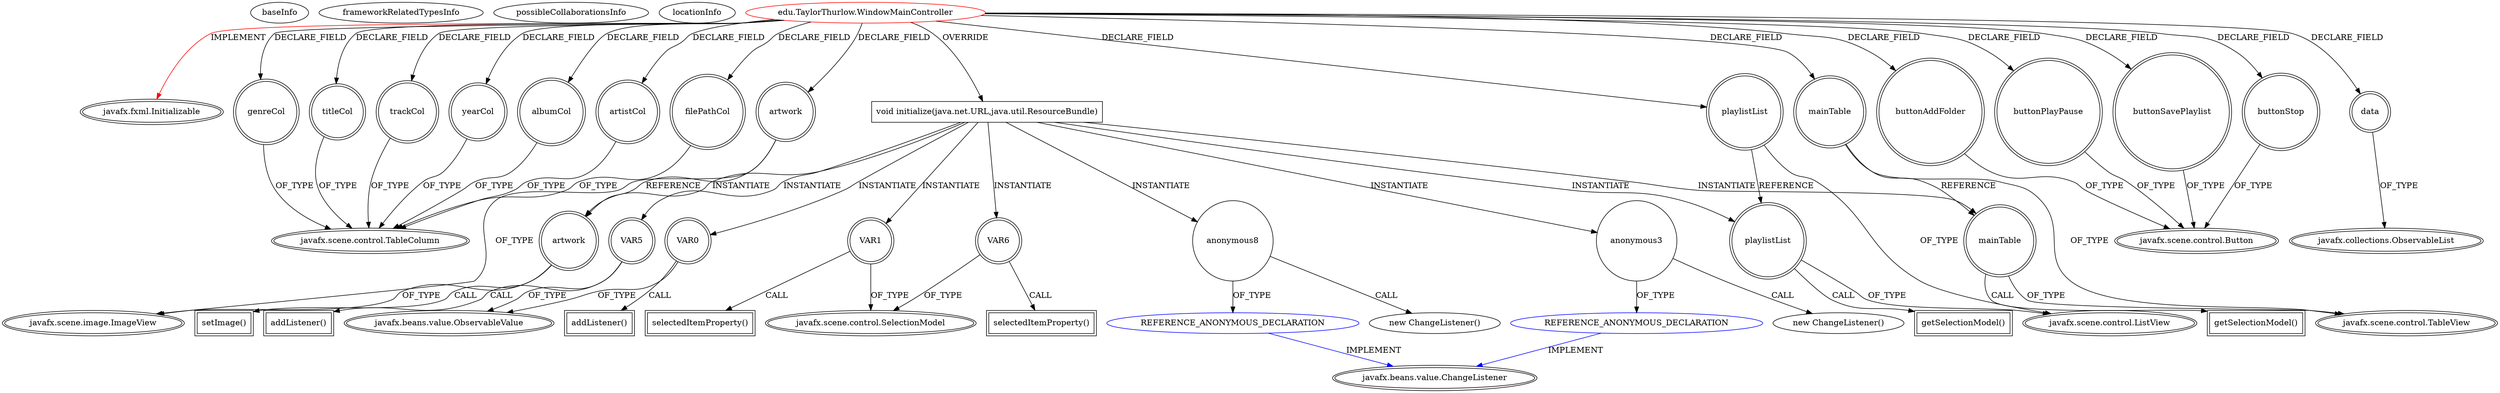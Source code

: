 digraph {
baseInfo[graphId=4508,category="extension_graph",isAnonymous=false,possibleRelation=true]
frameworkRelatedTypesInfo[0="javafx.fxml.Initializable"]
possibleCollaborationsInfo[0="4508~OVERRIDING_METHOD_DECLARATION-INSTANTIATION-~javafx.fxml.Initializable ~javafx.beans.value.ChangeListener ~false~true"]
locationInfo[projectName="taylorthurlow-panda",filePath="/taylorthurlow-panda/panda-master/src/edu/TaylorThurlow/WindowMainController.java",contextSignature="WindowMainController",graphId="4508"]
0[label="edu.TaylorThurlow.WindowMainController",vertexType="ROOT_CLIENT_CLASS_DECLARATION",isFrameworkType=false,color=red]
1[label="javafx.fxml.Initializable",vertexType="FRAMEWORK_INTERFACE_TYPE",isFrameworkType=true,peripheries=2]
2[label="albumCol",vertexType="FIELD_DECLARATION",isFrameworkType=true,peripheries=2,shape=circle]
3[label="javafx.scene.control.TableColumn",vertexType="FRAMEWORK_CLASS_TYPE",isFrameworkType=true,peripheries=2]
4[label="artistCol",vertexType="FIELD_DECLARATION",isFrameworkType=true,peripheries=2,shape=circle]
6[label="artwork",vertexType="FIELD_DECLARATION",isFrameworkType=true,peripheries=2,shape=circle]
7[label="javafx.scene.image.ImageView",vertexType="FRAMEWORK_CLASS_TYPE",isFrameworkType=true,peripheries=2]
8[label="buttonAddFolder",vertexType="FIELD_DECLARATION",isFrameworkType=true,peripheries=2,shape=circle]
9[label="javafx.scene.control.Button",vertexType="FRAMEWORK_CLASS_TYPE",isFrameworkType=true,peripheries=2]
10[label="buttonPlayPause",vertexType="FIELD_DECLARATION",isFrameworkType=true,peripheries=2,shape=circle]
12[label="buttonSavePlaylist",vertexType="FIELD_DECLARATION",isFrameworkType=true,peripheries=2,shape=circle]
14[label="buttonStop",vertexType="FIELD_DECLARATION",isFrameworkType=true,peripheries=2,shape=circle]
16[label="data",vertexType="FIELD_DECLARATION",isFrameworkType=true,peripheries=2,shape=circle]
17[label="javafx.collections.ObservableList",vertexType="FRAMEWORK_INTERFACE_TYPE",isFrameworkType=true,peripheries=2]
18[label="filePathCol",vertexType="FIELD_DECLARATION",isFrameworkType=true,peripheries=2,shape=circle]
20[label="genreCol",vertexType="FIELD_DECLARATION",isFrameworkType=true,peripheries=2,shape=circle]
22[label="mainTable",vertexType="FIELD_DECLARATION",isFrameworkType=true,peripheries=2,shape=circle]
23[label="javafx.scene.control.TableView",vertexType="FRAMEWORK_CLASS_TYPE",isFrameworkType=true,peripheries=2]
24[label="playlistList",vertexType="FIELD_DECLARATION",isFrameworkType=true,peripheries=2,shape=circle]
25[label="javafx.scene.control.ListView",vertexType="FRAMEWORK_CLASS_TYPE",isFrameworkType=true,peripheries=2]
26[label="titleCol",vertexType="FIELD_DECLARATION",isFrameworkType=true,peripheries=2,shape=circle]
28[label="trackCol",vertexType="FIELD_DECLARATION",isFrameworkType=true,peripheries=2,shape=circle]
30[label="yearCol",vertexType="FIELD_DECLARATION",isFrameworkType=true,peripheries=2,shape=circle]
32[label="void initialize(java.net.URL,java.util.ResourceBundle)",vertexType="OVERRIDING_METHOD_DECLARATION",isFrameworkType=false,shape=box]
33[label="VAR0",vertexType="VARIABLE_EXPRESION",isFrameworkType=true,peripheries=2,shape=circle]
35[label="javafx.beans.value.ObservableValue",vertexType="FRAMEWORK_INTERFACE_TYPE",isFrameworkType=true,peripheries=2]
34[label="addListener()",vertexType="INSIDE_CALL",isFrameworkType=true,peripheries=2,shape=box]
36[label="VAR1",vertexType="VARIABLE_EXPRESION",isFrameworkType=true,peripheries=2,shape=circle]
38[label="javafx.scene.control.SelectionModel",vertexType="FRAMEWORK_CLASS_TYPE",isFrameworkType=true,peripheries=2]
37[label="selectedItemProperty()",vertexType="INSIDE_CALL",isFrameworkType=true,peripheries=2,shape=box]
39[label="mainTable",vertexType="VARIABLE_EXPRESION",isFrameworkType=true,peripheries=2,shape=circle]
40[label="getSelectionModel()",vertexType="INSIDE_CALL",isFrameworkType=true,peripheries=2,shape=box]
43[label="anonymous3",vertexType="VARIABLE_EXPRESION",isFrameworkType=false,shape=circle]
44[label="REFERENCE_ANONYMOUS_DECLARATION",vertexType="REFERENCE_ANONYMOUS_DECLARATION",isFrameworkType=false,color=blue]
45[label="javafx.beans.value.ChangeListener",vertexType="FRAMEWORK_INTERFACE_TYPE",isFrameworkType=true,peripheries=2]
42[label="new ChangeListener()",vertexType="CONSTRUCTOR_CALL",isFrameworkType=false]
46[label="artwork",vertexType="VARIABLE_EXPRESION",isFrameworkType=true,peripheries=2,shape=circle]
47[label="setImage()",vertexType="INSIDE_CALL",isFrameworkType=true,peripheries=2,shape=box]
49[label="VAR5",vertexType="VARIABLE_EXPRESION",isFrameworkType=true,peripheries=2,shape=circle]
50[label="addListener()",vertexType="INSIDE_CALL",isFrameworkType=true,peripheries=2,shape=box]
52[label="VAR6",vertexType="VARIABLE_EXPRESION",isFrameworkType=true,peripheries=2,shape=circle]
53[label="selectedItemProperty()",vertexType="INSIDE_CALL",isFrameworkType=true,peripheries=2,shape=box]
55[label="playlistList",vertexType="VARIABLE_EXPRESION",isFrameworkType=true,peripheries=2,shape=circle]
56[label="getSelectionModel()",vertexType="INSIDE_CALL",isFrameworkType=true,peripheries=2,shape=box]
59[label="anonymous8",vertexType="VARIABLE_EXPRESION",isFrameworkType=false,shape=circle]
60[label="REFERENCE_ANONYMOUS_DECLARATION",vertexType="REFERENCE_ANONYMOUS_DECLARATION",isFrameworkType=false,color=blue]
58[label="new ChangeListener()",vertexType="CONSTRUCTOR_CALL",isFrameworkType=false]
0->1[label="IMPLEMENT",color=red]
0->2[label="DECLARE_FIELD"]
2->3[label="OF_TYPE"]
0->4[label="DECLARE_FIELD"]
4->3[label="OF_TYPE"]
0->6[label="DECLARE_FIELD"]
6->7[label="OF_TYPE"]
0->8[label="DECLARE_FIELD"]
8->9[label="OF_TYPE"]
0->10[label="DECLARE_FIELD"]
10->9[label="OF_TYPE"]
0->12[label="DECLARE_FIELD"]
12->9[label="OF_TYPE"]
0->14[label="DECLARE_FIELD"]
14->9[label="OF_TYPE"]
0->16[label="DECLARE_FIELD"]
16->17[label="OF_TYPE"]
0->18[label="DECLARE_FIELD"]
18->3[label="OF_TYPE"]
0->20[label="DECLARE_FIELD"]
20->3[label="OF_TYPE"]
0->22[label="DECLARE_FIELD"]
22->23[label="OF_TYPE"]
0->24[label="DECLARE_FIELD"]
24->25[label="OF_TYPE"]
0->26[label="DECLARE_FIELD"]
26->3[label="OF_TYPE"]
0->28[label="DECLARE_FIELD"]
28->3[label="OF_TYPE"]
0->30[label="DECLARE_FIELD"]
30->3[label="OF_TYPE"]
0->32[label="OVERRIDE"]
32->33[label="INSTANTIATE"]
33->35[label="OF_TYPE"]
33->34[label="CALL"]
32->36[label="INSTANTIATE"]
36->38[label="OF_TYPE"]
36->37[label="CALL"]
32->39[label="INSTANTIATE"]
22->39[label="REFERENCE"]
39->23[label="OF_TYPE"]
39->40[label="CALL"]
32->43[label="INSTANTIATE"]
44->45[label="IMPLEMENT",color=blue]
43->44[label="OF_TYPE"]
43->42[label="CALL"]
32->46[label="INSTANTIATE"]
6->46[label="REFERENCE"]
46->7[label="OF_TYPE"]
46->47[label="CALL"]
32->49[label="INSTANTIATE"]
49->35[label="OF_TYPE"]
49->50[label="CALL"]
32->52[label="INSTANTIATE"]
52->38[label="OF_TYPE"]
52->53[label="CALL"]
32->55[label="INSTANTIATE"]
24->55[label="REFERENCE"]
55->25[label="OF_TYPE"]
55->56[label="CALL"]
32->59[label="INSTANTIATE"]
60->45[label="IMPLEMENT",color=blue]
59->60[label="OF_TYPE"]
59->58[label="CALL"]
}
